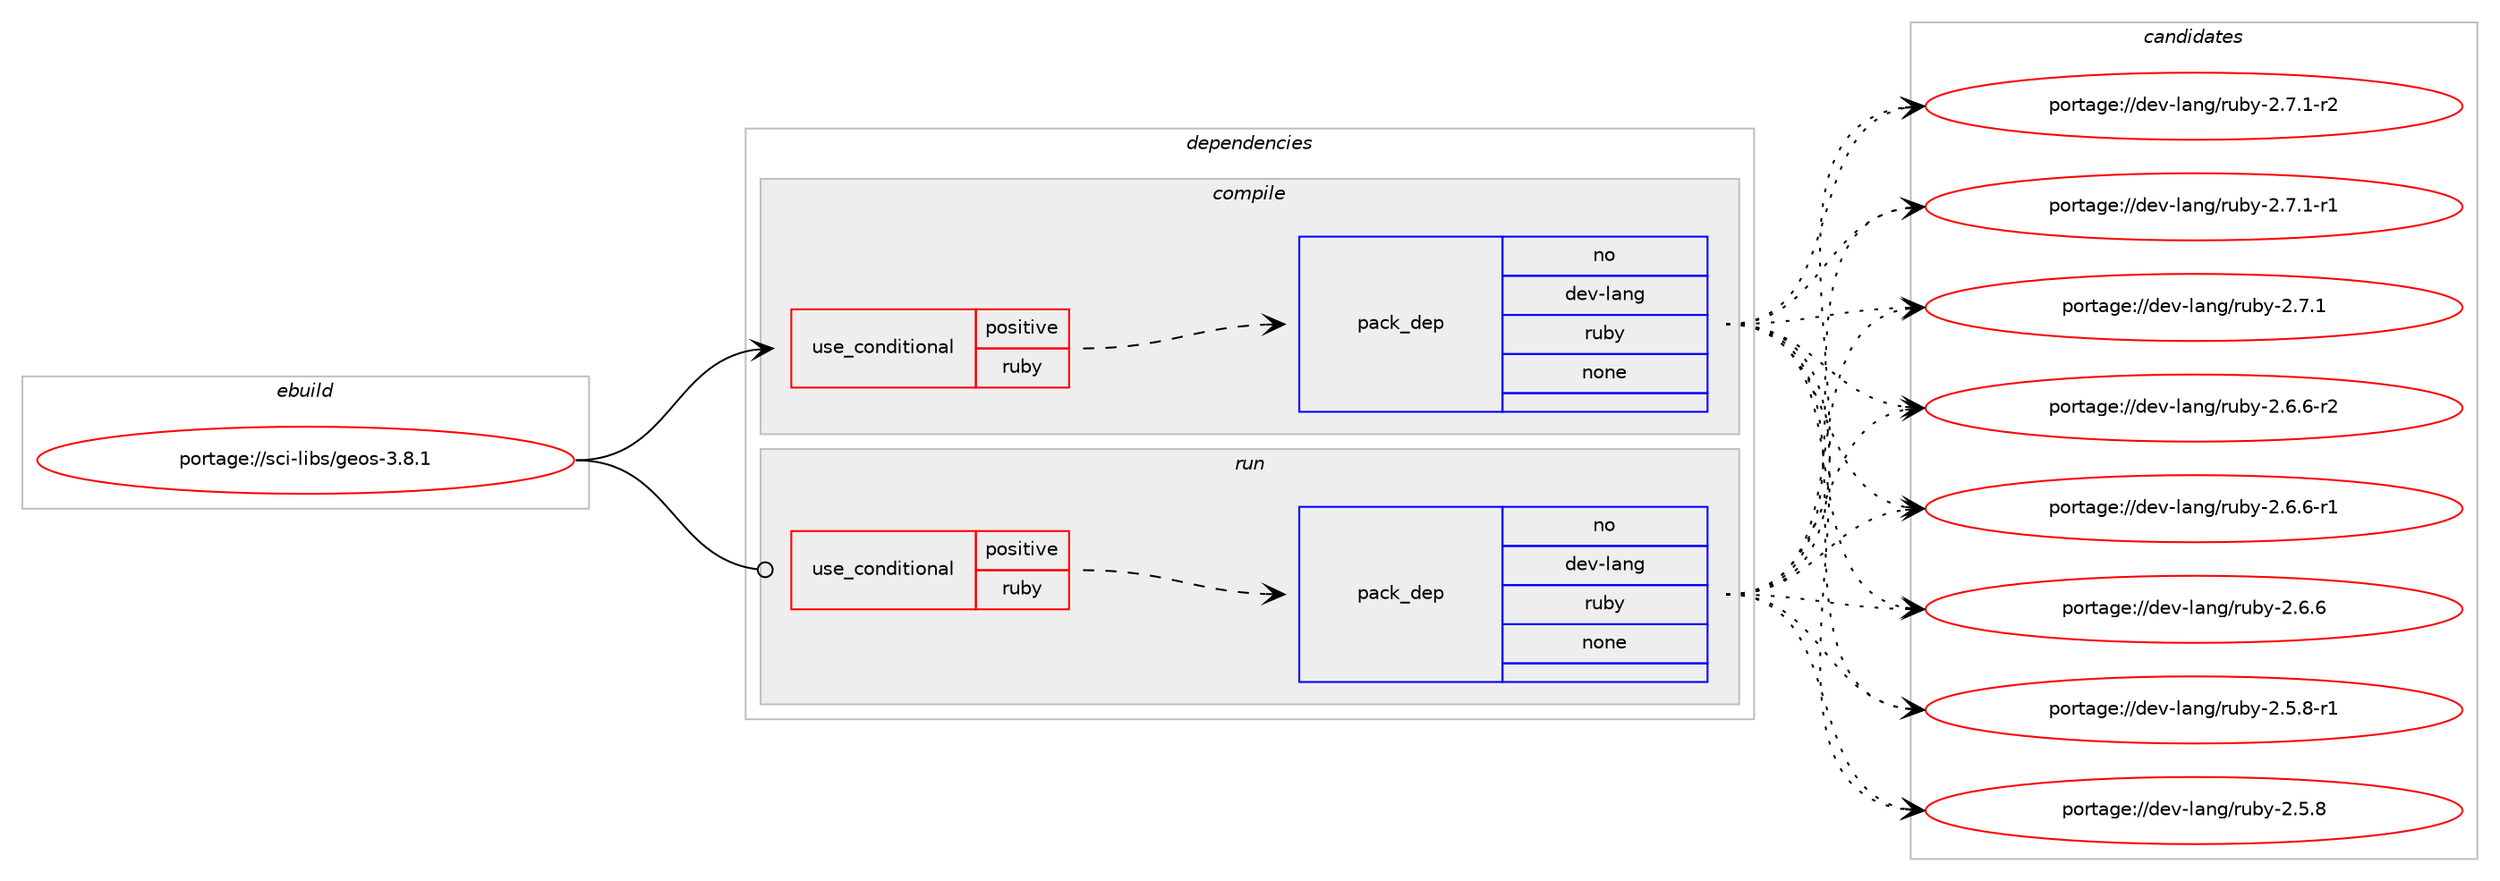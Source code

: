 digraph prolog {

# *************
# Graph options
# *************

newrank=true;
concentrate=true;
compound=true;
graph [rankdir=LR,fontname=Helvetica,fontsize=10,ranksep=1.5];#, ranksep=2.5, nodesep=0.2];
edge  [arrowhead=vee];
node  [fontname=Helvetica,fontsize=10];

# **********
# The ebuild
# **********

subgraph cluster_leftcol {
color=gray;
rank=same;
label=<<i>ebuild</i>>;
id [label="portage://sci-libs/geos-3.8.1", color=red, width=4, href="../sci-libs/geos-3.8.1.svg"];
}

# ****************
# The dependencies
# ****************

subgraph cluster_midcol {
color=gray;
label=<<i>dependencies</i>>;
subgraph cluster_compile {
fillcolor="#eeeeee";
style=filled;
label=<<i>compile</i>>;
subgraph cond407 {
dependency2994 [label=<<TABLE BORDER="0" CELLBORDER="1" CELLSPACING="0" CELLPADDING="4"><TR><TD ROWSPAN="3" CELLPADDING="10">use_conditional</TD></TR><TR><TD>positive</TD></TR><TR><TD>ruby</TD></TR></TABLE>>, shape=none, color=red];
subgraph pack2519 {
dependency2995 [label=<<TABLE BORDER="0" CELLBORDER="1" CELLSPACING="0" CELLPADDING="4" WIDTH="220"><TR><TD ROWSPAN="6" CELLPADDING="30">pack_dep</TD></TR><TR><TD WIDTH="110">no</TD></TR><TR><TD>dev-lang</TD></TR><TR><TD>ruby</TD></TR><TR><TD>none</TD></TR><TR><TD></TD></TR></TABLE>>, shape=none, color=blue];
}
dependency2994:e -> dependency2995:w [weight=20,style="dashed",arrowhead="vee"];
}
id:e -> dependency2994:w [weight=20,style="solid",arrowhead="vee"];
}
subgraph cluster_compileandrun {
fillcolor="#eeeeee";
style=filled;
label=<<i>compile and run</i>>;
}
subgraph cluster_run {
fillcolor="#eeeeee";
style=filled;
label=<<i>run</i>>;
subgraph cond408 {
dependency2996 [label=<<TABLE BORDER="0" CELLBORDER="1" CELLSPACING="0" CELLPADDING="4"><TR><TD ROWSPAN="3" CELLPADDING="10">use_conditional</TD></TR><TR><TD>positive</TD></TR><TR><TD>ruby</TD></TR></TABLE>>, shape=none, color=red];
subgraph pack2520 {
dependency2997 [label=<<TABLE BORDER="0" CELLBORDER="1" CELLSPACING="0" CELLPADDING="4" WIDTH="220"><TR><TD ROWSPAN="6" CELLPADDING="30">pack_dep</TD></TR><TR><TD WIDTH="110">no</TD></TR><TR><TD>dev-lang</TD></TR><TR><TD>ruby</TD></TR><TR><TD>none</TD></TR><TR><TD></TD></TR></TABLE>>, shape=none, color=blue];
}
dependency2996:e -> dependency2997:w [weight=20,style="dashed",arrowhead="vee"];
}
id:e -> dependency2996:w [weight=20,style="solid",arrowhead="odot"];
}
}

# **************
# The candidates
# **************

subgraph cluster_choices {
rank=same;
color=gray;
label=<<i>candidates</i>>;

subgraph choice2519 {
color=black;
nodesep=1;
choice100101118451089711010347114117981214550465546494511450 [label="portage://dev-lang/ruby-2.7.1-r2", color=red, width=4,href="../dev-lang/ruby-2.7.1-r2.svg"];
choice100101118451089711010347114117981214550465546494511449 [label="portage://dev-lang/ruby-2.7.1-r1", color=red, width=4,href="../dev-lang/ruby-2.7.1-r1.svg"];
choice10010111845108971101034711411798121455046554649 [label="portage://dev-lang/ruby-2.7.1", color=red, width=4,href="../dev-lang/ruby-2.7.1.svg"];
choice100101118451089711010347114117981214550465446544511450 [label="portage://dev-lang/ruby-2.6.6-r2", color=red, width=4,href="../dev-lang/ruby-2.6.6-r2.svg"];
choice100101118451089711010347114117981214550465446544511449 [label="portage://dev-lang/ruby-2.6.6-r1", color=red, width=4,href="../dev-lang/ruby-2.6.6-r1.svg"];
choice10010111845108971101034711411798121455046544654 [label="portage://dev-lang/ruby-2.6.6", color=red, width=4,href="../dev-lang/ruby-2.6.6.svg"];
choice100101118451089711010347114117981214550465346564511449 [label="portage://dev-lang/ruby-2.5.8-r1", color=red, width=4,href="../dev-lang/ruby-2.5.8-r1.svg"];
choice10010111845108971101034711411798121455046534656 [label="portage://dev-lang/ruby-2.5.8", color=red, width=4,href="../dev-lang/ruby-2.5.8.svg"];
dependency2995:e -> choice100101118451089711010347114117981214550465546494511450:w [style=dotted,weight="100"];
dependency2995:e -> choice100101118451089711010347114117981214550465546494511449:w [style=dotted,weight="100"];
dependency2995:e -> choice10010111845108971101034711411798121455046554649:w [style=dotted,weight="100"];
dependency2995:e -> choice100101118451089711010347114117981214550465446544511450:w [style=dotted,weight="100"];
dependency2995:e -> choice100101118451089711010347114117981214550465446544511449:w [style=dotted,weight="100"];
dependency2995:e -> choice10010111845108971101034711411798121455046544654:w [style=dotted,weight="100"];
dependency2995:e -> choice100101118451089711010347114117981214550465346564511449:w [style=dotted,weight="100"];
dependency2995:e -> choice10010111845108971101034711411798121455046534656:w [style=dotted,weight="100"];
}
subgraph choice2520 {
color=black;
nodesep=1;
choice100101118451089711010347114117981214550465546494511450 [label="portage://dev-lang/ruby-2.7.1-r2", color=red, width=4,href="../dev-lang/ruby-2.7.1-r2.svg"];
choice100101118451089711010347114117981214550465546494511449 [label="portage://dev-lang/ruby-2.7.1-r1", color=red, width=4,href="../dev-lang/ruby-2.7.1-r1.svg"];
choice10010111845108971101034711411798121455046554649 [label="portage://dev-lang/ruby-2.7.1", color=red, width=4,href="../dev-lang/ruby-2.7.1.svg"];
choice100101118451089711010347114117981214550465446544511450 [label="portage://dev-lang/ruby-2.6.6-r2", color=red, width=4,href="../dev-lang/ruby-2.6.6-r2.svg"];
choice100101118451089711010347114117981214550465446544511449 [label="portage://dev-lang/ruby-2.6.6-r1", color=red, width=4,href="../dev-lang/ruby-2.6.6-r1.svg"];
choice10010111845108971101034711411798121455046544654 [label="portage://dev-lang/ruby-2.6.6", color=red, width=4,href="../dev-lang/ruby-2.6.6.svg"];
choice100101118451089711010347114117981214550465346564511449 [label="portage://dev-lang/ruby-2.5.8-r1", color=red, width=4,href="../dev-lang/ruby-2.5.8-r1.svg"];
choice10010111845108971101034711411798121455046534656 [label="portage://dev-lang/ruby-2.5.8", color=red, width=4,href="../dev-lang/ruby-2.5.8.svg"];
dependency2997:e -> choice100101118451089711010347114117981214550465546494511450:w [style=dotted,weight="100"];
dependency2997:e -> choice100101118451089711010347114117981214550465546494511449:w [style=dotted,weight="100"];
dependency2997:e -> choice10010111845108971101034711411798121455046554649:w [style=dotted,weight="100"];
dependency2997:e -> choice100101118451089711010347114117981214550465446544511450:w [style=dotted,weight="100"];
dependency2997:e -> choice100101118451089711010347114117981214550465446544511449:w [style=dotted,weight="100"];
dependency2997:e -> choice10010111845108971101034711411798121455046544654:w [style=dotted,weight="100"];
dependency2997:e -> choice100101118451089711010347114117981214550465346564511449:w [style=dotted,weight="100"];
dependency2997:e -> choice10010111845108971101034711411798121455046534656:w [style=dotted,weight="100"];
}
}

}
